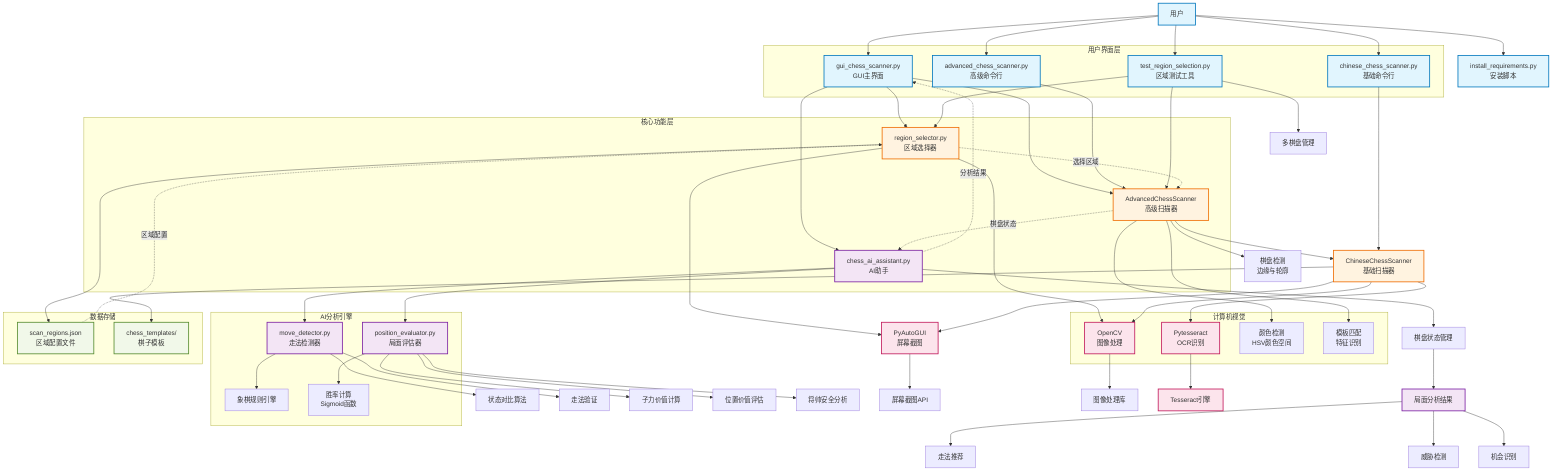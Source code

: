 graph TB
    %% 用户入口层
    User[用户] --> GUI[gui_chess_scanner.py<br/>GUI主界面]
    User --> CLI1[chinese_chess_scanner.py<br/>基础命令行]
    User --> CLI2[advanced_chess_scanner.py<br/>高级命令行]
    User --> TEST[test_region_selection.py<br/>区域测试工具]
    User --> INSTALL[install_requirements.py<br/>安装脚本]

    %% GUI核心模块
    GUI --> RegionSelect[region_selector.py<br/>区域选择器]
    GUI --> Scanner[AdvancedChessScanner<br/>高级扫描器]
    GUI --> AI[chess_ai_assistant.py<br/>AI助手]
    
    %% 区域选择功能
    RegionSelect --> PyAutoGUI[PyAutoGUI<br/>屏幕截图]
    RegionSelect --> CV2[OpenCV<br/>图像处理]
    RegionSelect --> Config[scan_regions.json<br/>区域配置文件]
    
    %% 扫描器层次
    CLI1 --> BasicScanner[ChineseChessScanner<br/>基础扫描器]
    CLI2 --> Scanner
    Scanner --> BasicScanner
    
    %% 基础扫描功能
    BasicScanner --> PyAutoGUI
    BasicScanner --> CV2
    BasicScanner --> OCR[Pytesseract<br/>OCR识别]
    BasicScanner --> Templates[chess_templates/<br/>棋子模板]
    
    %% 高级扫描功能
    Scanner --> ColorDetection[颜色检测<br/>HSV颜色空间]
    Scanner --> TemplateMatch[模板匹配<br/>特征识别]
    Scanner --> BoardDetection[棋盘检测<br/>边缘与轮廓]
    
    %% AI助手核心
    AI --> MoveDetector[move_detector.py<br/>走法检测器]
    AI --> Evaluator[position_evaluator.py<br/>局面评估器]
    AI --> BoardState[棋盘状态管理]
    
    %% 走法检测模块
    MoveDetector --> ChessRules[象棋规则引擎]
    MoveDetector --> StateCompare[状态对比算法]
    MoveDetector --> MoveValidation[走法验证]
    
    %% 局面评估模块
    Evaluator --> MaterialValue[子力价值计算]
    Evaluator --> PositionValue[位置价值评估]
    Evaluator --> KingSafety[将帅安全分析]
    Evaluator --> WinRate[胜率计算<br/>Sigmoid函数]
    
    %% AI分析流程
    BoardState --> GameAnalysis[局面分析结果]
    GameAnalysis --> Recommendations[走法推荐]
    GameAnalysis --> Threats[威胁检测]
    GameAnalysis --> Opportunities[机会识别]
    
    %% 测试模块
    TEST --> RegionSelect
    TEST --> Scanner
    TEST --> MultiBoard[多棋盘管理]
    
    %% 外部依赖
    PyAutoGUI --> Screen[屏幕截图API]
    CV2 --> ImageProcess[图像处理库]
    OCR --> Tesseract[Tesseract引擎]
    
    %% 数据流向
    Scanner -.-> |棋盘状态| AI
    AI -.-> |分析结果| GUI
    RegionSelect -.-> |选择区域| Scanner
    Config -.-> |区域配置| RegionSelect
    
    %% 样式定义
    classDef userEntry fill:#e1f5fe,stroke:#0277bd,stroke-width:2px
    classDef coreModule fill:#f3e5f5,stroke:#7b1fa2,stroke-width:2px
    classDef aiModule fill:#e8f5e8,stroke:#2e7d32,stroke-width:2px
    classDef scanModule fill:#fff3e0,stroke:#ef6c00,stroke-width:2px
    classDef externalLib fill:#fce4ec,stroke:#c2185b,stroke-width:2px
    classDef dataFile fill:#f1f8e9,stroke:#558b2f,stroke-width:2px
    
    %% 应用样式
    class User,GUI,CLI1,CLI2,TEST,INSTALL userEntry
    class AI,MoveDetector,Evaluator,GameAnalysis coreModule
    class Scanner,BasicScanner,RegionSelect scanModule
    class PyAutoGUI,CV2,OCR,Tesseract externalLib
    class Config,Templates dataFile

    %% 子图分组
    subgraph "用户界面层"
        direction TB
        GUI
        CLI1
        CLI2
        TEST
    end
    
    subgraph "核心功能层"
        direction TB
        Scanner
        AI
        RegionSelect
    end
    
    subgraph "AI分析引擎"
        direction TB
        MoveDetector
        Evaluator
        ChessRules
        WinRate
    end
    
    subgraph "计算机视觉"
        direction TB
        CV2
        OCR
        TemplateMatch
        ColorDetection
    end
    
    subgraph "数据存储"
        direction TB
        Config
        Templates
    end